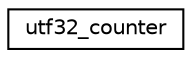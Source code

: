 digraph G
{
 // INTERACTIVE_SVG=YES
  edge [fontname="Helvetica",fontsize="10",labelfontname="Helvetica",labelfontsize="10"];
  node [fontname="Helvetica",fontsize="10",shape=record];
  rankdir="LR";
  Node1 [label="utf32_counter",height=0.2,width=0.4,color="black", fillcolor="white", style="filled",URL="$df/df0/structutf32__counter.html"];
}

